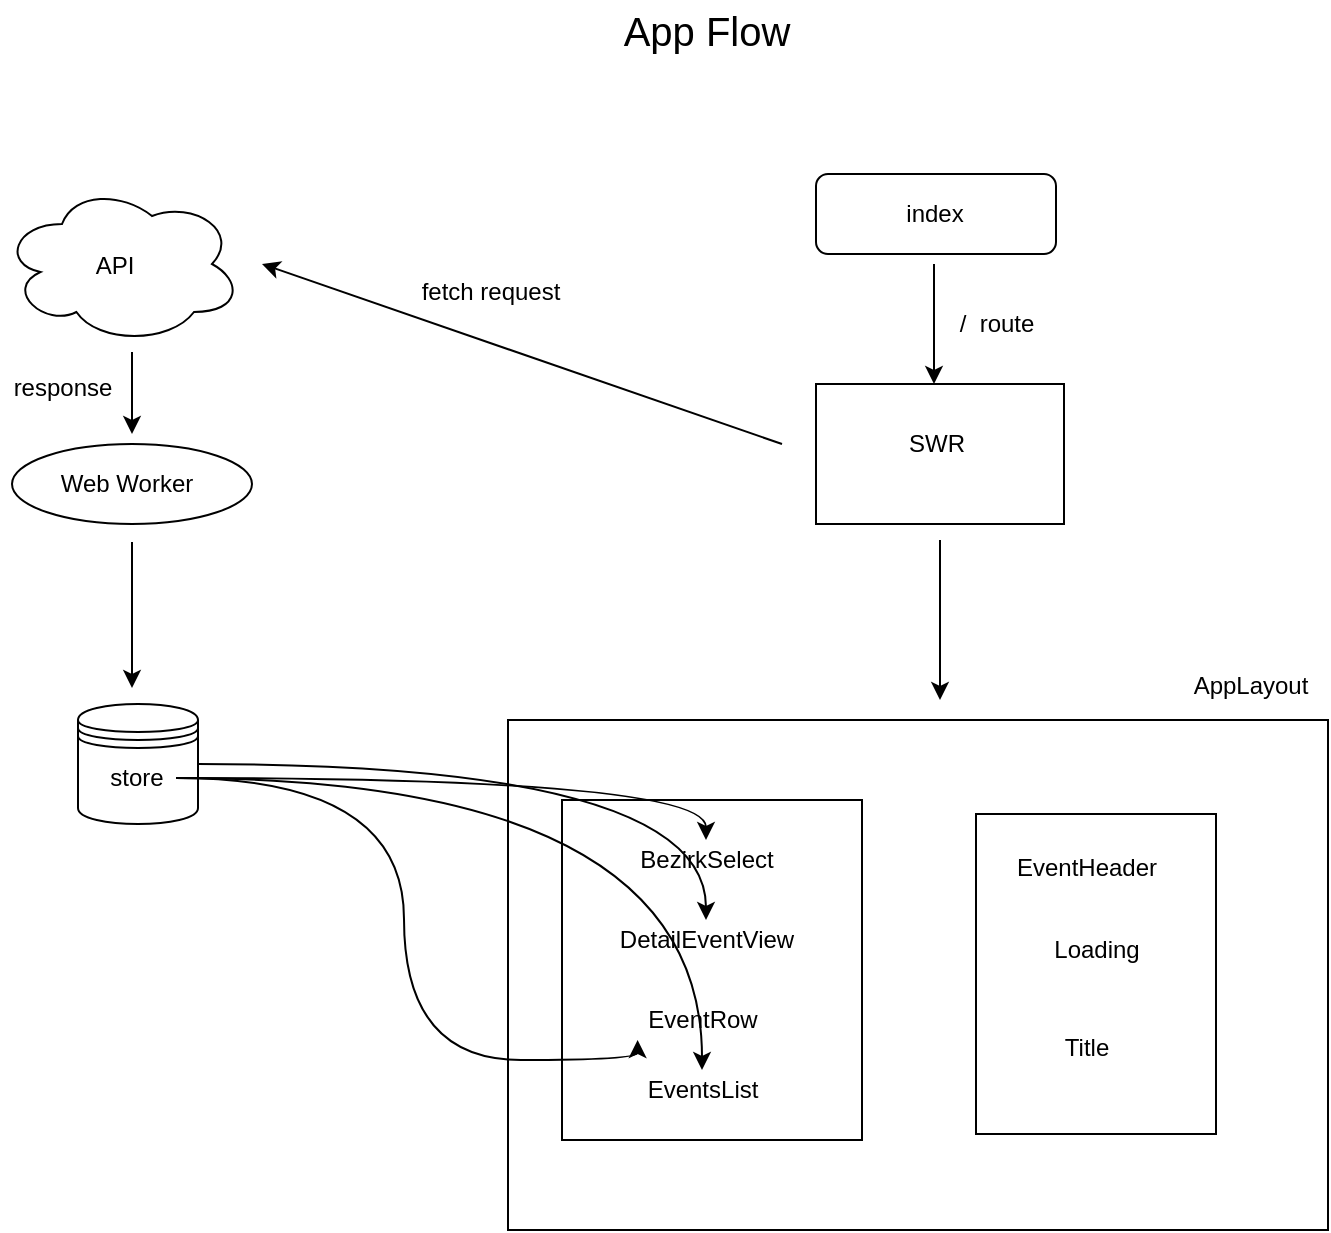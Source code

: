 <mxfile>
    <diagram id="Xry4E1plOT4O7BPM1LFZ" name="Page-1">
        <mxGraphModel dx="1263" dy="871" grid="1" gridSize="10" guides="1" tooltips="1" connect="1" arrows="1" fold="1" page="1" pageScale="1" pageWidth="827" pageHeight="1169" math="0" shadow="0">
            <root>
                <mxCell id="0"/>
                <mxCell id="1" parent="0"/>
                <mxCell id="37" value="" style="rounded=0;whiteSpace=wrap;html=1;" vertex="1" parent="1">
                    <mxGeometry x="338" y="385" width="410" height="255" as="geometry"/>
                </mxCell>
                <mxCell id="6" style="edgeStyle=none;html=1;" edge="1" parent="1">
                    <mxGeometry relative="1" as="geometry">
                        <mxPoint x="551" y="217" as="targetPoint"/>
                        <mxPoint x="551" y="157" as="sourcePoint"/>
                    </mxGeometry>
                </mxCell>
                <mxCell id="3" value="" style="rounded=1;whiteSpace=wrap;html=1;" vertex="1" parent="1">
                    <mxGeometry x="492" y="112" width="120" height="40" as="geometry"/>
                </mxCell>
                <mxCell id="4" value="index" style="text;html=1;resizable=0;autosize=1;align=center;verticalAlign=middle;points=[];fillColor=none;strokeColor=none;rounded=0;" vertex="1" parent="1">
                    <mxGeometry x="531" y="122" width="40" height="20" as="geometry"/>
                </mxCell>
                <mxCell id="13" style="edgeStyle=none;html=1;" edge="1" parent="1">
                    <mxGeometry relative="1" as="geometry">
                        <mxPoint x="215" y="157" as="targetPoint"/>
                        <mxPoint x="475" y="247" as="sourcePoint"/>
                    </mxGeometry>
                </mxCell>
                <mxCell id="49" style="edgeStyle=orthogonalEdgeStyle;curved=1;html=1;" edge="1" parent="1">
                    <mxGeometry relative="1" as="geometry">
                        <mxPoint x="554" y="375" as="targetPoint"/>
                        <mxPoint x="554" y="295" as="sourcePoint"/>
                    </mxGeometry>
                </mxCell>
                <mxCell id="7" value="" style="rounded=0;whiteSpace=wrap;html=1;" vertex="1" parent="1">
                    <mxGeometry x="492" y="217" width="124" height="70" as="geometry"/>
                </mxCell>
                <mxCell id="8" value="/&amp;nbsp; route" style="text;html=1;resizable=0;autosize=1;align=center;verticalAlign=middle;points=[];fillColor=none;strokeColor=none;rounded=0;" vertex="1" parent="1">
                    <mxGeometry x="557" y="177" width="50" height="20" as="geometry"/>
                </mxCell>
                <mxCell id="9" value="SWR" style="text;html=1;resizable=0;autosize=1;align=center;verticalAlign=middle;points=[];fillColor=none;strokeColor=none;rounded=0;" vertex="1" parent="1">
                    <mxGeometry x="532" y="237" width="40" height="20" as="geometry"/>
                </mxCell>
                <mxCell id="12" style="edgeStyle=none;html=1;" edge="1" parent="1">
                    <mxGeometry relative="1" as="geometry">
                        <mxPoint x="150" y="242" as="targetPoint"/>
                        <mxPoint x="150" y="201" as="sourcePoint"/>
                    </mxGeometry>
                </mxCell>
                <mxCell id="20" style="edgeStyle=none;html=1;" edge="1" parent="1">
                    <mxGeometry relative="1" as="geometry">
                        <mxPoint x="150" y="369" as="targetPoint"/>
                        <mxPoint x="150" y="296" as="sourcePoint"/>
                    </mxGeometry>
                </mxCell>
                <mxCell id="14" value="" style="ellipse;whiteSpace=wrap;html=1;" vertex="1" parent="1">
                    <mxGeometry x="90" y="247" width="120" height="40" as="geometry"/>
                </mxCell>
                <mxCell id="15" value="Web Worker" style="text;html=1;resizable=0;autosize=1;align=center;verticalAlign=middle;points=[];fillColor=none;strokeColor=none;rounded=0;" vertex="1" parent="1">
                    <mxGeometry x="107" y="257" width="80" height="20" as="geometry"/>
                </mxCell>
                <mxCell id="16" value="" style="ellipse;shape=cloud;whiteSpace=wrap;html=1;" vertex="1" parent="1">
                    <mxGeometry x="85" y="117" width="120" height="80" as="geometry"/>
                </mxCell>
                <mxCell id="17" value="API" style="text;html=1;resizable=0;autosize=1;align=center;verticalAlign=middle;points=[];fillColor=none;strokeColor=none;rounded=0;" vertex="1" parent="1">
                    <mxGeometry x="126" y="148" width="30" height="20" as="geometry"/>
                </mxCell>
                <mxCell id="18" value="response" style="text;html=1;resizable=0;autosize=1;align=center;verticalAlign=middle;points=[];fillColor=none;strokeColor=none;rounded=0;" vertex="1" parent="1">
                    <mxGeometry x="85" y="209" width="60" height="20" as="geometry"/>
                </mxCell>
                <mxCell id="19" value="" style="shape=datastore;whiteSpace=wrap;html=1;" vertex="1" parent="1">
                    <mxGeometry x="123" y="377" width="60" height="60" as="geometry"/>
                </mxCell>
                <mxCell id="21" value="store" style="text;html=1;resizable=0;autosize=1;align=center;verticalAlign=middle;points=[];fillColor=none;strokeColor=none;rounded=0;" vertex="1" parent="1">
                    <mxGeometry x="132" y="404" width="40" height="20" as="geometry"/>
                </mxCell>
                <mxCell id="24" value="fetch request" style="text;html=1;resizable=0;autosize=1;align=center;verticalAlign=middle;points=[];fillColor=none;strokeColor=none;rounded=0;" vertex="1" parent="1">
                    <mxGeometry x="288.5" y="161" width="80" height="20" as="geometry"/>
                </mxCell>
                <mxCell id="26" value="" style="rounded=0;whiteSpace=wrap;html=1;" vertex="1" parent="1">
                    <mxGeometry x="365" y="425" width="150" height="170" as="geometry"/>
                </mxCell>
                <mxCell id="27" value="BezirkSelect" style="text;html=1;resizable=0;autosize=1;align=center;verticalAlign=middle;points=[];fillColor=none;strokeColor=none;rounded=0;" vertex="1" parent="1">
                    <mxGeometry x="397" y="445" width="80" height="20" as="geometry"/>
                </mxCell>
                <mxCell id="28" value="DetailEventView" style="text;html=1;resizable=0;autosize=1;align=center;verticalAlign=middle;points=[];fillColor=none;strokeColor=none;rounded=0;" vertex="1" parent="1">
                    <mxGeometry x="387" y="485" width="100" height="20" as="geometry"/>
                </mxCell>
                <mxCell id="29" value="EventRow" style="text;html=1;resizable=0;autosize=1;align=center;verticalAlign=middle;points=[];fillColor=none;strokeColor=none;rounded=0;" vertex="1" parent="1">
                    <mxGeometry x="400" y="525" width="70" height="20" as="geometry"/>
                </mxCell>
                <mxCell id="31" value="EventsList" style="text;html=1;resizable=0;autosize=1;align=center;verticalAlign=middle;points=[];fillColor=none;strokeColor=none;rounded=0;" vertex="1" parent="1">
                    <mxGeometry x="400" y="560" width="70" height="20" as="geometry"/>
                </mxCell>
                <mxCell id="39" style="edgeStyle=orthogonalEdgeStyle;curved=1;html=1;" edge="1" parent="1" source="19" target="28">
                    <mxGeometry relative="1" as="geometry"/>
                </mxCell>
                <mxCell id="38" style="edgeStyle=orthogonalEdgeStyle;curved=1;html=1;" edge="1" parent="1" source="21" target="27">
                    <mxGeometry relative="1" as="geometry"/>
                </mxCell>
                <mxCell id="40" style="edgeStyle=orthogonalEdgeStyle;curved=1;html=1;entryX=0.04;entryY=1;entryDx=0;entryDy=0;entryPerimeter=0;" edge="1" parent="1" source="21" target="29">
                    <mxGeometry relative="1" as="geometry"/>
                </mxCell>
                <mxCell id="41" style="edgeStyle=orthogonalEdgeStyle;curved=1;html=1;" edge="1" parent="1" source="21" target="31">
                    <mxGeometry relative="1" as="geometry"/>
                </mxCell>
                <mxCell id="42" value="" style="rounded=0;whiteSpace=wrap;html=1;" vertex="1" parent="1">
                    <mxGeometry x="572" y="432" width="120" height="160" as="geometry"/>
                </mxCell>
                <mxCell id="44" value="EventHeader" style="text;html=1;resizable=0;autosize=1;align=center;verticalAlign=middle;points=[];fillColor=none;strokeColor=none;rounded=0;" vertex="1" parent="1">
                    <mxGeometry x="582" y="449" width="90" height="20" as="geometry"/>
                </mxCell>
                <mxCell id="45" value="Loading" style="text;html=1;resizable=0;autosize=1;align=center;verticalAlign=middle;points=[];fillColor=none;strokeColor=none;rounded=0;" vertex="1" parent="1">
                    <mxGeometry x="602" y="490" width="60" height="20" as="geometry"/>
                </mxCell>
                <mxCell id="46" value="Title" style="text;html=1;resizable=0;autosize=1;align=center;verticalAlign=middle;points=[];fillColor=none;strokeColor=none;rounded=0;" vertex="1" parent="1">
                    <mxGeometry x="607" y="539" width="40" height="20" as="geometry"/>
                </mxCell>
                <mxCell id="47" value="AppLayout" style="text;html=1;resizable=0;autosize=1;align=center;verticalAlign=middle;points=[];fillColor=none;strokeColor=none;rounded=0;" vertex="1" parent="1">
                    <mxGeometry x="674" y="358" width="70" height="20" as="geometry"/>
                </mxCell>
                <mxCell id="50" value="App Flow" style="text;html=1;resizable=0;autosize=1;align=center;verticalAlign=middle;points=[];fillColor=none;strokeColor=none;rounded=0;strokeWidth=1;fontSize=20;" vertex="1" parent="1">
                    <mxGeometry x="387" y="25" width="100" height="30" as="geometry"/>
                </mxCell>
            </root>
        </mxGraphModel>
    </diagram>
</mxfile>